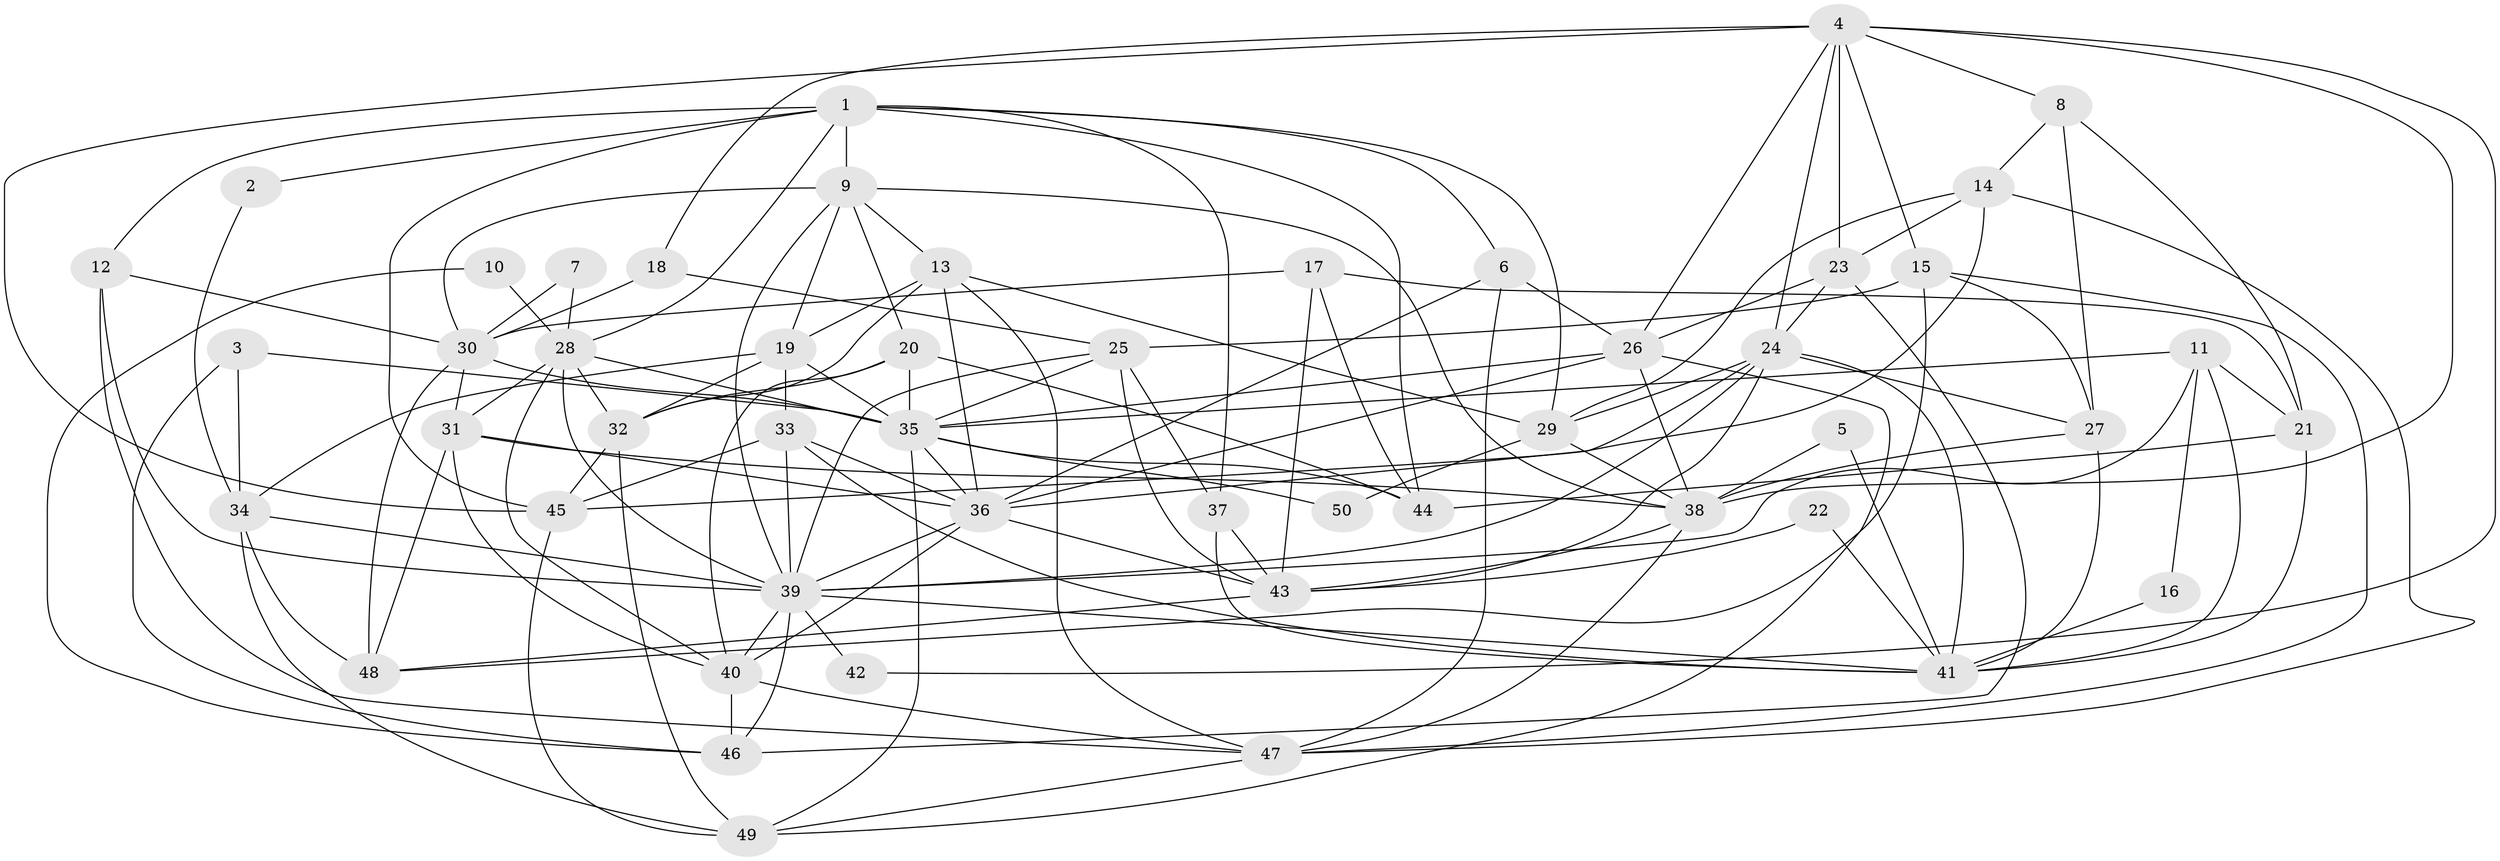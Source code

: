 // original degree distribution, {6: 0.11, 7: 0.05, 3: 0.22, 5: 0.17, 2: 0.16, 4: 0.29}
// Generated by graph-tools (version 1.1) at 2025/50/03/09/25 03:50:03]
// undirected, 50 vertices, 142 edges
graph export_dot {
graph [start="1"]
  node [color=gray90,style=filled];
  1;
  2;
  3;
  4;
  5;
  6;
  7;
  8;
  9;
  10;
  11;
  12;
  13;
  14;
  15;
  16;
  17;
  18;
  19;
  20;
  21;
  22;
  23;
  24;
  25;
  26;
  27;
  28;
  29;
  30;
  31;
  32;
  33;
  34;
  35;
  36;
  37;
  38;
  39;
  40;
  41;
  42;
  43;
  44;
  45;
  46;
  47;
  48;
  49;
  50;
  1 -- 2 [weight=1.0];
  1 -- 6 [weight=1.0];
  1 -- 9 [weight=1.0];
  1 -- 12 [weight=1.0];
  1 -- 28 [weight=1.0];
  1 -- 29 [weight=1.0];
  1 -- 37 [weight=1.0];
  1 -- 44 [weight=1.0];
  1 -- 45 [weight=1.0];
  2 -- 34 [weight=1.0];
  3 -- 34 [weight=1.0];
  3 -- 35 [weight=1.0];
  3 -- 46 [weight=1.0];
  4 -- 8 [weight=1.0];
  4 -- 15 [weight=1.0];
  4 -- 18 [weight=1.0];
  4 -- 23 [weight=1.0];
  4 -- 24 [weight=1.0];
  4 -- 26 [weight=1.0];
  4 -- 38 [weight=1.0];
  4 -- 42 [weight=1.0];
  4 -- 45 [weight=1.0];
  5 -- 38 [weight=1.0];
  5 -- 41 [weight=1.0];
  6 -- 26 [weight=1.0];
  6 -- 36 [weight=1.0];
  6 -- 47 [weight=1.0];
  7 -- 28 [weight=1.0];
  7 -- 30 [weight=1.0];
  8 -- 14 [weight=1.0];
  8 -- 21 [weight=1.0];
  8 -- 27 [weight=1.0];
  9 -- 13 [weight=1.0];
  9 -- 19 [weight=1.0];
  9 -- 20 [weight=1.0];
  9 -- 30 [weight=1.0];
  9 -- 38 [weight=1.0];
  9 -- 39 [weight=1.0];
  10 -- 28 [weight=1.0];
  10 -- 46 [weight=1.0];
  11 -- 16 [weight=1.0];
  11 -- 21 [weight=1.0];
  11 -- 35 [weight=1.0];
  11 -- 39 [weight=1.0];
  11 -- 41 [weight=1.0];
  12 -- 30 [weight=1.0];
  12 -- 39 [weight=1.0];
  12 -- 47 [weight=1.0];
  13 -- 19 [weight=1.0];
  13 -- 29 [weight=1.0];
  13 -- 32 [weight=1.0];
  13 -- 36 [weight=1.0];
  13 -- 47 [weight=1.0];
  14 -- 23 [weight=1.0];
  14 -- 29 [weight=1.0];
  14 -- 45 [weight=1.0];
  14 -- 47 [weight=1.0];
  15 -- 25 [weight=1.0];
  15 -- 27 [weight=1.0];
  15 -- 47 [weight=1.0];
  15 -- 48 [weight=1.0];
  16 -- 41 [weight=1.0];
  17 -- 21 [weight=1.0];
  17 -- 30 [weight=1.0];
  17 -- 43 [weight=1.0];
  17 -- 44 [weight=1.0];
  18 -- 25 [weight=1.0];
  18 -- 30 [weight=1.0];
  19 -- 32 [weight=1.0];
  19 -- 33 [weight=1.0];
  19 -- 34 [weight=1.0];
  19 -- 35 [weight=1.0];
  20 -- 32 [weight=1.0];
  20 -- 35 [weight=2.0];
  20 -- 40 [weight=1.0];
  20 -- 44 [weight=1.0];
  21 -- 41 [weight=1.0];
  21 -- 44 [weight=1.0];
  22 -- 41 [weight=1.0];
  22 -- 43 [weight=1.0];
  23 -- 24 [weight=1.0];
  23 -- 26 [weight=1.0];
  23 -- 46 [weight=1.0];
  24 -- 27 [weight=1.0];
  24 -- 29 [weight=1.0];
  24 -- 36 [weight=1.0];
  24 -- 39 [weight=1.0];
  24 -- 41 [weight=1.0];
  24 -- 43 [weight=1.0];
  25 -- 35 [weight=1.0];
  25 -- 37 [weight=1.0];
  25 -- 39 [weight=1.0];
  25 -- 43 [weight=1.0];
  26 -- 35 [weight=1.0];
  26 -- 36 [weight=1.0];
  26 -- 38 [weight=1.0];
  26 -- 49 [weight=1.0];
  27 -- 38 [weight=1.0];
  27 -- 41 [weight=2.0];
  28 -- 31 [weight=1.0];
  28 -- 32 [weight=1.0];
  28 -- 35 [weight=1.0];
  28 -- 39 [weight=1.0];
  28 -- 40 [weight=1.0];
  29 -- 38 [weight=1.0];
  29 -- 50 [weight=1.0];
  30 -- 31 [weight=1.0];
  30 -- 35 [weight=1.0];
  30 -- 48 [weight=1.0];
  31 -- 36 [weight=1.0];
  31 -- 38 [weight=1.0];
  31 -- 40 [weight=1.0];
  31 -- 48 [weight=1.0];
  32 -- 45 [weight=1.0];
  32 -- 49 [weight=1.0];
  33 -- 36 [weight=1.0];
  33 -- 39 [weight=2.0];
  33 -- 41 [weight=1.0];
  33 -- 45 [weight=1.0];
  34 -- 39 [weight=1.0];
  34 -- 48 [weight=1.0];
  34 -- 49 [weight=1.0];
  35 -- 36 [weight=1.0];
  35 -- 44 [weight=1.0];
  35 -- 49 [weight=1.0];
  35 -- 50 [weight=1.0];
  36 -- 39 [weight=1.0];
  36 -- 40 [weight=3.0];
  36 -- 43 [weight=1.0];
  37 -- 41 [weight=1.0];
  37 -- 43 [weight=1.0];
  38 -- 43 [weight=1.0];
  38 -- 47 [weight=1.0];
  39 -- 40 [weight=1.0];
  39 -- 41 [weight=1.0];
  39 -- 42 [weight=1.0];
  39 -- 46 [weight=1.0];
  40 -- 46 [weight=1.0];
  40 -- 47 [weight=1.0];
  43 -- 48 [weight=1.0];
  45 -- 49 [weight=1.0];
  47 -- 49 [weight=1.0];
}
